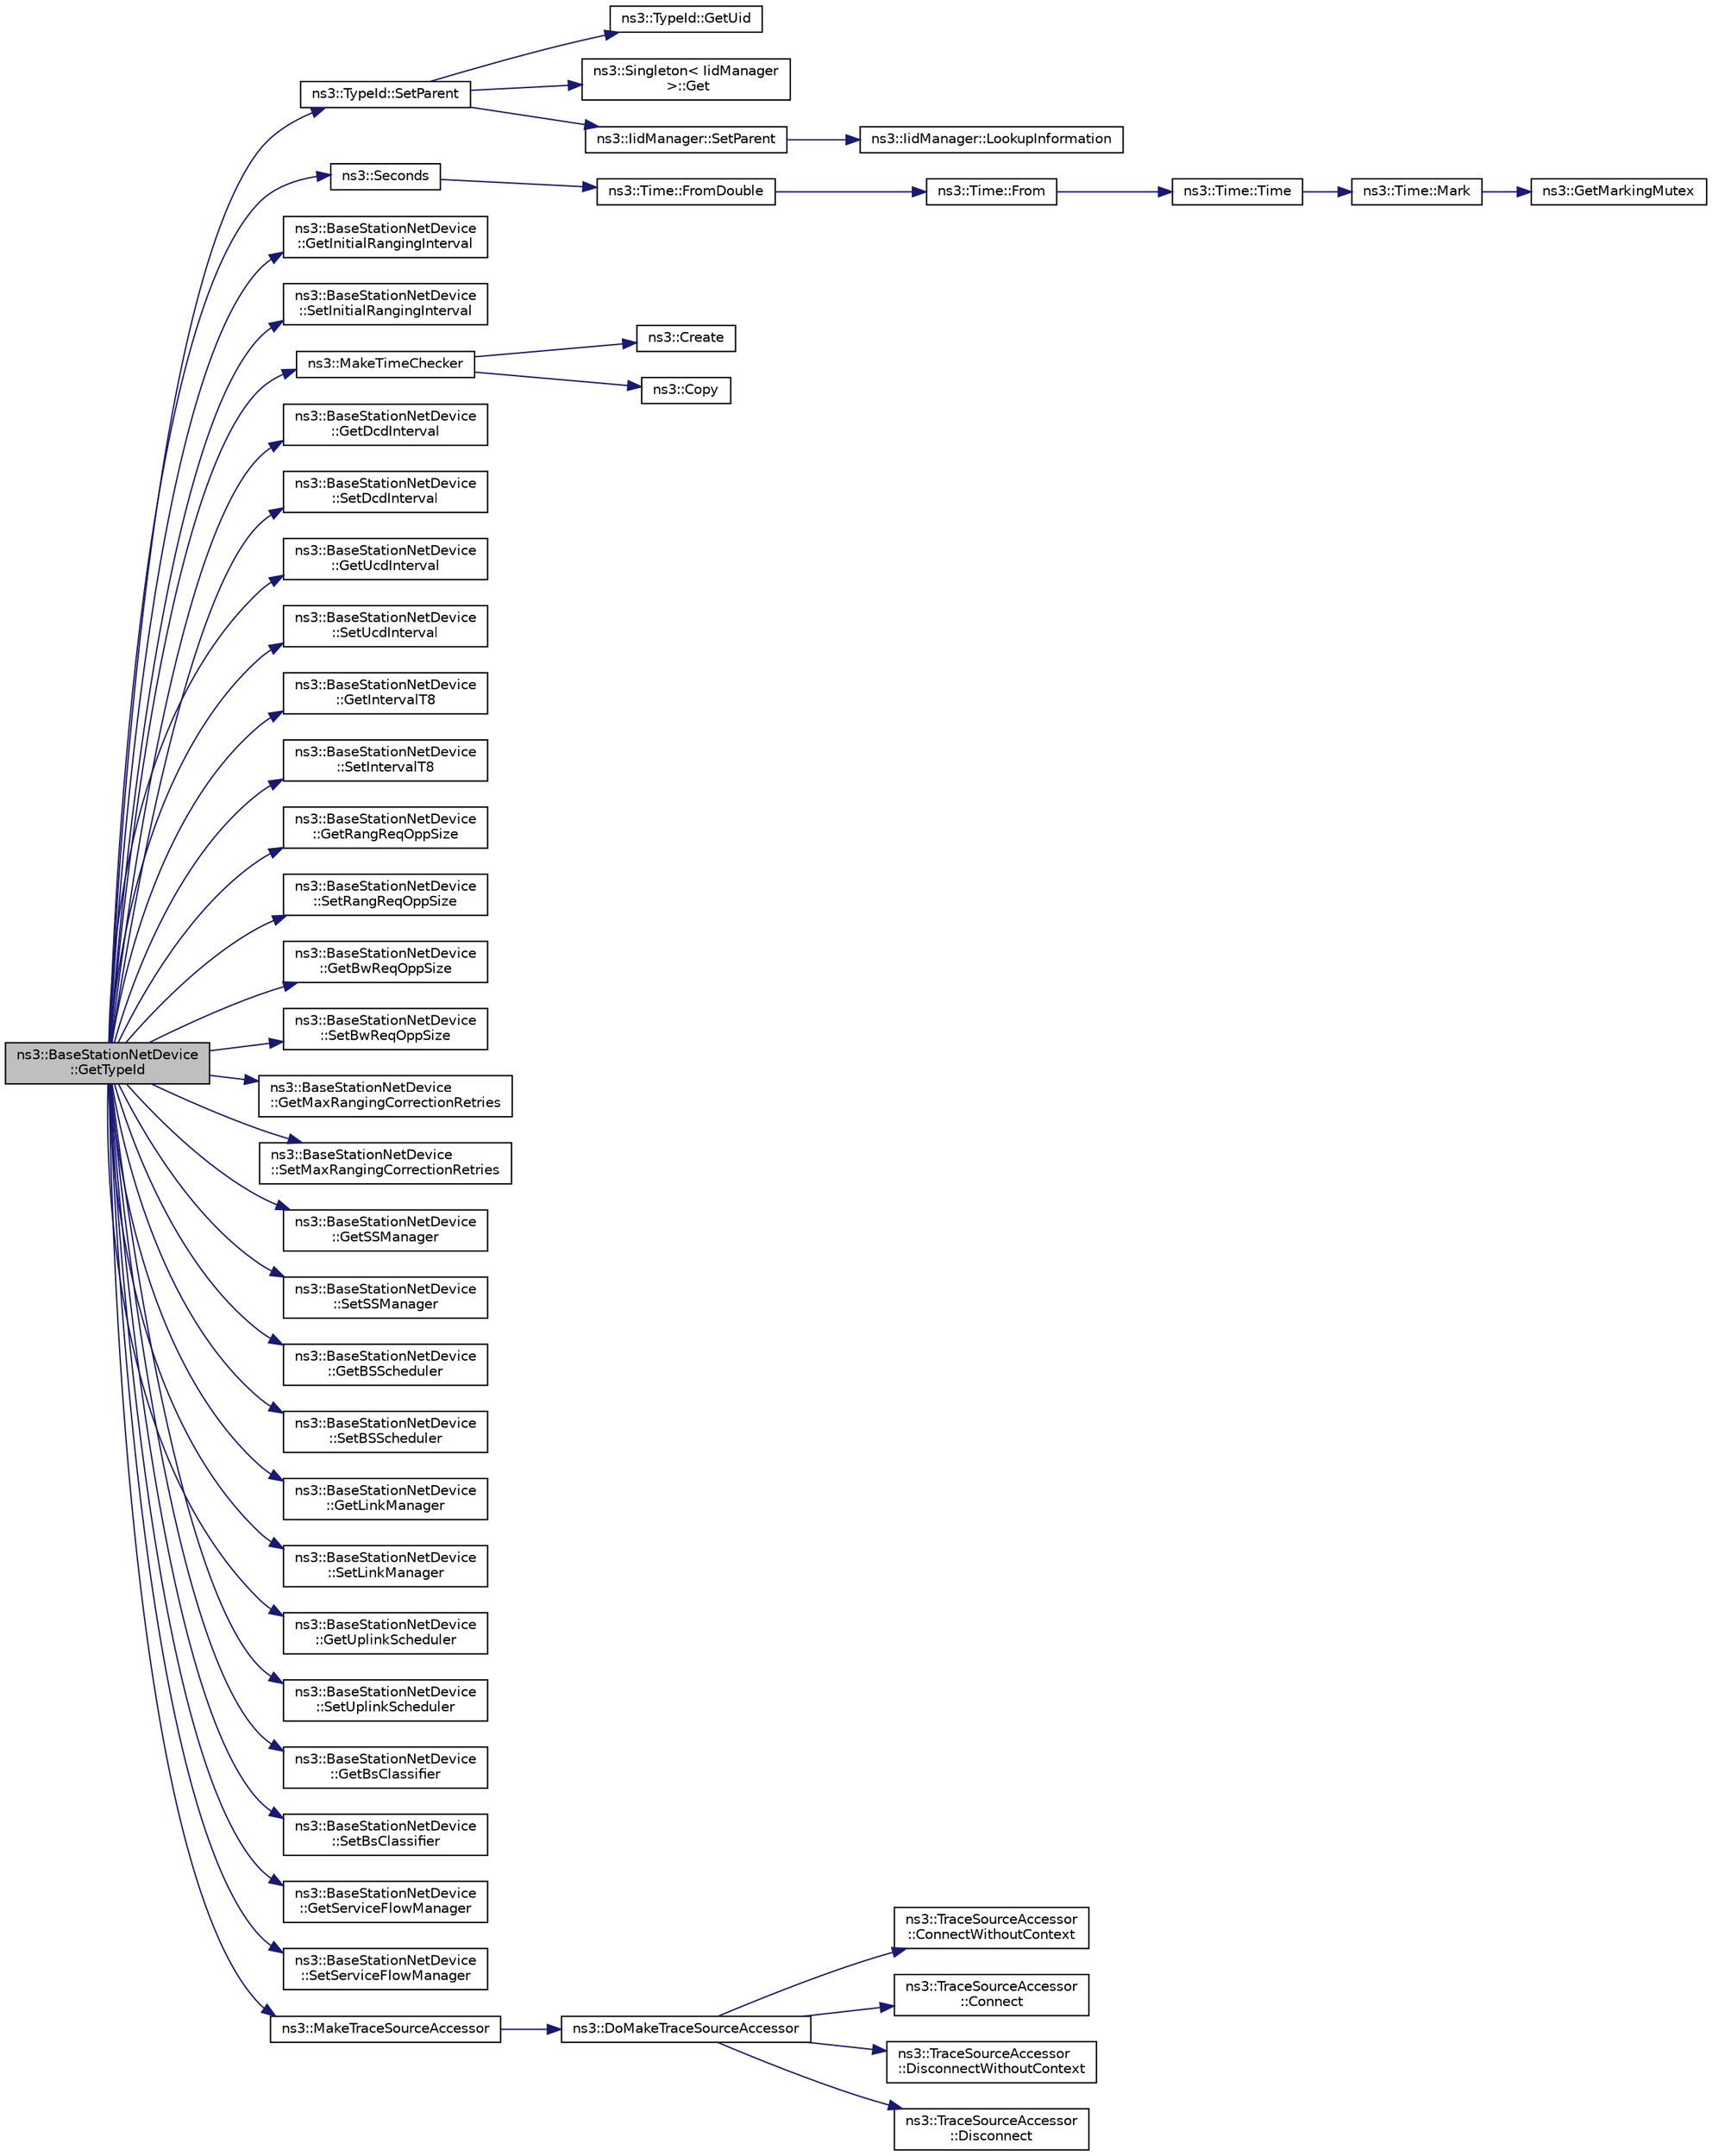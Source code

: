 digraph "ns3::BaseStationNetDevice::GetTypeId"
{
  edge [fontname="Helvetica",fontsize="10",labelfontname="Helvetica",labelfontsize="10"];
  node [fontname="Helvetica",fontsize="10",shape=record];
  rankdir="LR";
  Node1 [label="ns3::BaseStationNetDevice\l::GetTypeId",height=0.2,width=0.4,color="black", fillcolor="grey75", style="filled", fontcolor="black"];
  Node1 -> Node2 [color="midnightblue",fontsize="10",style="solid"];
  Node2 [label="ns3::TypeId::SetParent",height=0.2,width=0.4,color="black", fillcolor="white", style="filled",URL="$d6/d11/classns3_1_1TypeId.html#abaaca67ab7d2471067e7c275df0f7309"];
  Node2 -> Node3 [color="midnightblue",fontsize="10",style="solid"];
  Node3 [label="ns3::TypeId::GetUid",height=0.2,width=0.4,color="black", fillcolor="white", style="filled",URL="$d6/d11/classns3_1_1TypeId.html#acd3e41de6340d06299f4fd63e2ed8da0"];
  Node2 -> Node4 [color="midnightblue",fontsize="10",style="solid"];
  Node4 [label="ns3::Singleton\< IidManager\l \>::Get",height=0.2,width=0.4,color="black", fillcolor="white", style="filled",URL="$d8/d77/classns3_1_1Singleton.html#a80a2cd3c25a27ea72add7a9f7a141ffa"];
  Node2 -> Node5 [color="midnightblue",fontsize="10",style="solid"];
  Node5 [label="ns3::IidManager::SetParent",height=0.2,width=0.4,color="black", fillcolor="white", style="filled",URL="$d4/d1c/classns3_1_1IidManager.html#a4042931260554c907699367b6811426f"];
  Node5 -> Node6 [color="midnightblue",fontsize="10",style="solid"];
  Node6 [label="ns3::IidManager::LookupInformation",height=0.2,width=0.4,color="black", fillcolor="white", style="filled",URL="$d4/d1c/classns3_1_1IidManager.html#a6b1f4ba2815dba27a377e8a8db2384cf"];
  Node1 -> Node7 [color="midnightblue",fontsize="10",style="solid"];
  Node7 [label="ns3::Seconds",height=0.2,width=0.4,color="black", fillcolor="white", style="filled",URL="$d1/dec/group__timecivil.html#ga33c34b816f8ff6628e33d5c8e9713b9e"];
  Node7 -> Node8 [color="midnightblue",fontsize="10",style="solid"];
  Node8 [label="ns3::Time::FromDouble",height=0.2,width=0.4,color="black", fillcolor="white", style="filled",URL="$dc/d04/classns3_1_1Time.html#a60e845f4a74e62495b86356afe604cb4"];
  Node8 -> Node9 [color="midnightblue",fontsize="10",style="solid"];
  Node9 [label="ns3::Time::From",height=0.2,width=0.4,color="black", fillcolor="white", style="filled",URL="$dc/d04/classns3_1_1Time.html#a34e4acc13d0e08cc8cb9cd3b838b9baf"];
  Node9 -> Node10 [color="midnightblue",fontsize="10",style="solid"];
  Node10 [label="ns3::Time::Time",height=0.2,width=0.4,color="black", fillcolor="white", style="filled",URL="$dc/d04/classns3_1_1Time.html#a8a39dc1b8cbbd7fe6d940e492d1b925e"];
  Node10 -> Node11 [color="midnightblue",fontsize="10",style="solid"];
  Node11 [label="ns3::Time::Mark",height=0.2,width=0.4,color="black", fillcolor="white", style="filled",URL="$dc/d04/classns3_1_1Time.html#aa7eef2a1119c1c4855d99f1e83d44c54"];
  Node11 -> Node12 [color="midnightblue",fontsize="10",style="solid"];
  Node12 [label="ns3::GetMarkingMutex",height=0.2,width=0.4,color="black", fillcolor="white", style="filled",URL="$d7/d2e/namespacens3.html#ac4356aa982bd2ddb0f7ebbf94539919d"];
  Node1 -> Node13 [color="midnightblue",fontsize="10",style="solid"];
  Node13 [label="ns3::BaseStationNetDevice\l::GetInitialRangingInterval",height=0.2,width=0.4,color="black", fillcolor="white", style="filled",URL="$dd/d73/classns3_1_1BaseStationNetDevice.html#a8486dcfd2a7acf13596532d01a155f2c"];
  Node1 -> Node14 [color="midnightblue",fontsize="10",style="solid"];
  Node14 [label="ns3::BaseStationNetDevice\l::SetInitialRangingInterval",height=0.2,width=0.4,color="black", fillcolor="white", style="filled",URL="$dd/d73/classns3_1_1BaseStationNetDevice.html#a82cfe5c55fc8ba6cea038075e0b6d845"];
  Node1 -> Node15 [color="midnightblue",fontsize="10",style="solid"];
  Node15 [label="ns3::MakeTimeChecker",height=0.2,width=0.4,color="black", fillcolor="white", style="filled",URL="$d9/d7d/group__time.html#ga7032965bd4afa578691d88c09e4481c1",tooltip="Helper to make a Time checker with bounded range. Both limits are inclusive. "];
  Node15 -> Node16 [color="midnightblue",fontsize="10",style="solid"];
  Node16 [label="ns3::Create",height=0.2,width=0.4,color="black", fillcolor="white", style="filled",URL="$d2/df2/group__ptr.html#ga0406dd2d929ceac05ce39d4579fa3e4b"];
  Node15 -> Node17 [color="midnightblue",fontsize="10",style="solid"];
  Node17 [label="ns3::Copy",height=0.2,width=0.4,color="black", fillcolor="white", style="filled",URL="$d7/d2e/namespacens3.html#a952d99f6d759fee74dda19f308451bc1"];
  Node1 -> Node18 [color="midnightblue",fontsize="10",style="solid"];
  Node18 [label="ns3::BaseStationNetDevice\l::GetDcdInterval",height=0.2,width=0.4,color="black", fillcolor="white", style="filled",URL="$dd/d73/classns3_1_1BaseStationNetDevice.html#aae555330aa8c0b5398b247168419912b"];
  Node1 -> Node19 [color="midnightblue",fontsize="10",style="solid"];
  Node19 [label="ns3::BaseStationNetDevice\l::SetDcdInterval",height=0.2,width=0.4,color="black", fillcolor="white", style="filled",URL="$dd/d73/classns3_1_1BaseStationNetDevice.html#a092f0cbfa19478d241d3bb69926400ff"];
  Node1 -> Node20 [color="midnightblue",fontsize="10",style="solid"];
  Node20 [label="ns3::BaseStationNetDevice\l::GetUcdInterval",height=0.2,width=0.4,color="black", fillcolor="white", style="filled",URL="$dd/d73/classns3_1_1BaseStationNetDevice.html#a243e57353bdb33661ebe3c11ac9caf3c"];
  Node1 -> Node21 [color="midnightblue",fontsize="10",style="solid"];
  Node21 [label="ns3::BaseStationNetDevice\l::SetUcdInterval",height=0.2,width=0.4,color="black", fillcolor="white", style="filled",URL="$dd/d73/classns3_1_1BaseStationNetDevice.html#a1896b839f0841674d6f625e584258aee"];
  Node1 -> Node22 [color="midnightblue",fontsize="10",style="solid"];
  Node22 [label="ns3::BaseStationNetDevice\l::GetIntervalT8",height=0.2,width=0.4,color="black", fillcolor="white", style="filled",URL="$dd/d73/classns3_1_1BaseStationNetDevice.html#aec24bb5b99a70a4214636c14e688f10c"];
  Node1 -> Node23 [color="midnightblue",fontsize="10",style="solid"];
  Node23 [label="ns3::BaseStationNetDevice\l::SetIntervalT8",height=0.2,width=0.4,color="black", fillcolor="white", style="filled",URL="$dd/d73/classns3_1_1BaseStationNetDevice.html#a6c903218d294b9ebd4960b4a6d954ba5"];
  Node1 -> Node24 [color="midnightblue",fontsize="10",style="solid"];
  Node24 [label="ns3::BaseStationNetDevice\l::GetRangReqOppSize",height=0.2,width=0.4,color="black", fillcolor="white", style="filled",URL="$dd/d73/classns3_1_1BaseStationNetDevice.html#ae0acc0e22045ec42b7e636d63920e6eb"];
  Node1 -> Node25 [color="midnightblue",fontsize="10",style="solid"];
  Node25 [label="ns3::BaseStationNetDevice\l::SetRangReqOppSize",height=0.2,width=0.4,color="black", fillcolor="white", style="filled",URL="$dd/d73/classns3_1_1BaseStationNetDevice.html#a18b2299fbf0343a958f8ced2565211fa"];
  Node1 -> Node26 [color="midnightblue",fontsize="10",style="solid"];
  Node26 [label="ns3::BaseStationNetDevice\l::GetBwReqOppSize",height=0.2,width=0.4,color="black", fillcolor="white", style="filled",URL="$dd/d73/classns3_1_1BaseStationNetDevice.html#a6b179c4e0445fd6ba8e8c7b10e2a16ac"];
  Node1 -> Node27 [color="midnightblue",fontsize="10",style="solid"];
  Node27 [label="ns3::BaseStationNetDevice\l::SetBwReqOppSize",height=0.2,width=0.4,color="black", fillcolor="white", style="filled",URL="$dd/d73/classns3_1_1BaseStationNetDevice.html#a15e99613d0e8b0fa3017244b14b13963"];
  Node1 -> Node28 [color="midnightblue",fontsize="10",style="solid"];
  Node28 [label="ns3::BaseStationNetDevice\l::GetMaxRangingCorrectionRetries",height=0.2,width=0.4,color="black", fillcolor="white", style="filled",URL="$dd/d73/classns3_1_1BaseStationNetDevice.html#a4fb4a490c641a0e22ee45742f02a39c9"];
  Node1 -> Node29 [color="midnightblue",fontsize="10",style="solid"];
  Node29 [label="ns3::BaseStationNetDevice\l::SetMaxRangingCorrectionRetries",height=0.2,width=0.4,color="black", fillcolor="white", style="filled",URL="$dd/d73/classns3_1_1BaseStationNetDevice.html#a5202fb3b9f83342bff19424df94942db"];
  Node1 -> Node30 [color="midnightblue",fontsize="10",style="solid"];
  Node30 [label="ns3::BaseStationNetDevice\l::GetSSManager",height=0.2,width=0.4,color="black", fillcolor="white", style="filled",URL="$dd/d73/classns3_1_1BaseStationNetDevice.html#afb45a043d6764f46a347d46915491e63"];
  Node1 -> Node31 [color="midnightblue",fontsize="10",style="solid"];
  Node31 [label="ns3::BaseStationNetDevice\l::SetSSManager",height=0.2,width=0.4,color="black", fillcolor="white", style="filled",URL="$dd/d73/classns3_1_1BaseStationNetDevice.html#a921d119b9954e089d10c32f2f665d4f5"];
  Node1 -> Node32 [color="midnightblue",fontsize="10",style="solid"];
  Node32 [label="ns3::BaseStationNetDevice\l::GetBSScheduler",height=0.2,width=0.4,color="black", fillcolor="white", style="filled",URL="$dd/d73/classns3_1_1BaseStationNetDevice.html#a2bfa87e4c2840ef970103fc164180454"];
  Node1 -> Node33 [color="midnightblue",fontsize="10",style="solid"];
  Node33 [label="ns3::BaseStationNetDevice\l::SetBSScheduler",height=0.2,width=0.4,color="black", fillcolor="white", style="filled",URL="$dd/d73/classns3_1_1BaseStationNetDevice.html#a5fd557fae157f3110bd1efe3c1471638"];
  Node1 -> Node34 [color="midnightblue",fontsize="10",style="solid"];
  Node34 [label="ns3::BaseStationNetDevice\l::GetLinkManager",height=0.2,width=0.4,color="black", fillcolor="white", style="filled",URL="$dd/d73/classns3_1_1BaseStationNetDevice.html#a117bfefcc35c47cb4fd564e77d2bc7e0"];
  Node1 -> Node35 [color="midnightblue",fontsize="10",style="solid"];
  Node35 [label="ns3::BaseStationNetDevice\l::SetLinkManager",height=0.2,width=0.4,color="black", fillcolor="white", style="filled",URL="$dd/d73/classns3_1_1BaseStationNetDevice.html#a9bfffdc229d2c1cd7003a7dc0f26396b"];
  Node1 -> Node36 [color="midnightblue",fontsize="10",style="solid"];
  Node36 [label="ns3::BaseStationNetDevice\l::GetUplinkScheduler",height=0.2,width=0.4,color="black", fillcolor="white", style="filled",URL="$dd/d73/classns3_1_1BaseStationNetDevice.html#a68899b936f7a8c294d6925e5b2162bf1"];
  Node1 -> Node37 [color="midnightblue",fontsize="10",style="solid"];
  Node37 [label="ns3::BaseStationNetDevice\l::SetUplinkScheduler",height=0.2,width=0.4,color="black", fillcolor="white", style="filled",URL="$dd/d73/classns3_1_1BaseStationNetDevice.html#aa6a2b9f075d44384e600fae0e771f0d8"];
  Node1 -> Node38 [color="midnightblue",fontsize="10",style="solid"];
  Node38 [label="ns3::BaseStationNetDevice\l::GetBsClassifier",height=0.2,width=0.4,color="black", fillcolor="white", style="filled",URL="$dd/d73/classns3_1_1BaseStationNetDevice.html#a4d104c6c640aa02fd7005ad38f4ca44f"];
  Node1 -> Node39 [color="midnightblue",fontsize="10",style="solid"];
  Node39 [label="ns3::BaseStationNetDevice\l::SetBsClassifier",height=0.2,width=0.4,color="black", fillcolor="white", style="filled",URL="$dd/d73/classns3_1_1BaseStationNetDevice.html#a1299e18f0ae2625402d325b781805e9f"];
  Node1 -> Node40 [color="midnightblue",fontsize="10",style="solid"];
  Node40 [label="ns3::BaseStationNetDevice\l::GetServiceFlowManager",height=0.2,width=0.4,color="black", fillcolor="white", style="filled",URL="$dd/d73/classns3_1_1BaseStationNetDevice.html#a16a12a1027391156e044a28534c0eaf2"];
  Node1 -> Node41 [color="midnightblue",fontsize="10",style="solid"];
  Node41 [label="ns3::BaseStationNetDevice\l::SetServiceFlowManager",height=0.2,width=0.4,color="black", fillcolor="white", style="filled",URL="$dd/d73/classns3_1_1BaseStationNetDevice.html#a6ffcef20111ec720cf75953387fef353",tooltip="Set service flow manager. "];
  Node1 -> Node42 [color="midnightblue",fontsize="10",style="solid"];
  Node42 [label="ns3::MakeTraceSourceAccessor",height=0.2,width=0.4,color="black", fillcolor="white", style="filled",URL="$dd/d41/group__tracing.html#gab21a770b9855af4e8f69f7531ea4a6b0"];
  Node42 -> Node43 [color="midnightblue",fontsize="10",style="solid"];
  Node43 [label="ns3::DoMakeTraceSourceAccessor",height=0.2,width=0.4,color="black", fillcolor="white", style="filled",URL="$dd/d41/group__tracing.html#ga58e9c4db480094cef0bb8d87118146e5"];
  Node43 -> Node44 [color="midnightblue",fontsize="10",style="solid"];
  Node44 [label="ns3::TraceSourceAccessor\l::ConnectWithoutContext",height=0.2,width=0.4,color="black", fillcolor="white", style="filled",URL="$d2/deb/classns3_1_1TraceSourceAccessor.html#a1baf1c36b3d644fe210cc0e0835cfeb9"];
  Node43 -> Node45 [color="midnightblue",fontsize="10",style="solid"];
  Node45 [label="ns3::TraceSourceAccessor\l::Connect",height=0.2,width=0.4,color="black", fillcolor="white", style="filled",URL="$d2/deb/classns3_1_1TraceSourceAccessor.html#a2edac9639d21e12e9aee53c508bef172"];
  Node43 -> Node46 [color="midnightblue",fontsize="10",style="solid"];
  Node46 [label="ns3::TraceSourceAccessor\l::DisconnectWithoutContext",height=0.2,width=0.4,color="black", fillcolor="white", style="filled",URL="$d2/deb/classns3_1_1TraceSourceAccessor.html#a76a36d41611ea647e26884d9bf403544"];
  Node43 -> Node47 [color="midnightblue",fontsize="10",style="solid"];
  Node47 [label="ns3::TraceSourceAccessor\l::Disconnect",height=0.2,width=0.4,color="black", fillcolor="white", style="filled",URL="$d2/deb/classns3_1_1TraceSourceAccessor.html#a366f52ad46fc0c1058e21e24932ab546"];
}
